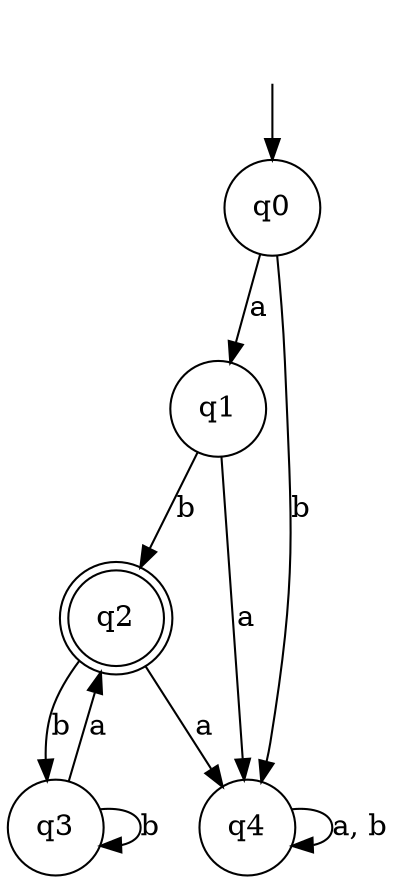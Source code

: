 digraph Automaton {

q1 [shape = circle];

q2 [shape = doublecircle];

q3 [shape = circle];

q4 [shape = circle];

_nil [style = invis];

q0 [shape = circle];

q0 -> q4 [label = "b"];

_nil -> q0;

q3 -> q2 [label = "a"];

q3 -> q3 [label = "b"];

q1 -> q2 [label = "b"];

q1 -> q4 [label = "a"];

q2 -> q3 [label = "b"];

q2 -> q4 [label = "a"];

q0 -> q1 [label = "a"];

q4 -> q4 [label = "a, b"];

}
